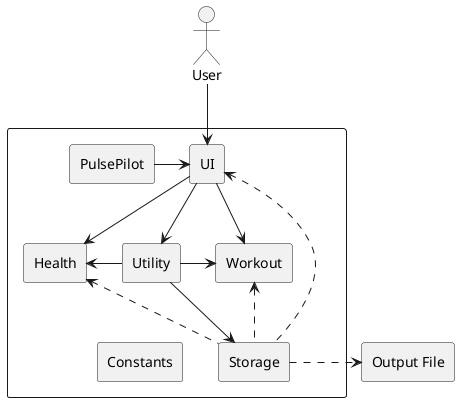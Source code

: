 
@startuml
skinparam componentStyle rectangle
actor User

component {
[UI]
[Utility]
[Health]
[Workout]
[PulsePilot]
[Storage]
[Constants]
}

User -d-> [UI]
[PulsePilot] -r-> [UI]

[UI] -d-> [Utility]
[UI] -d-> [Health]
[UI] -d-> [Workout]

[Utility] -l-> [Health]
[Utility] -r-> [Workout]
[Utility] -d-> [Storage]

[Storage] .u.> [Health]
[Storage] .u.> [Workout]
[Storage] .u.> [UI]

[Storage] .r.> [Output File]

[Constants] -r[hidden]-> [Storage]
@enduml
